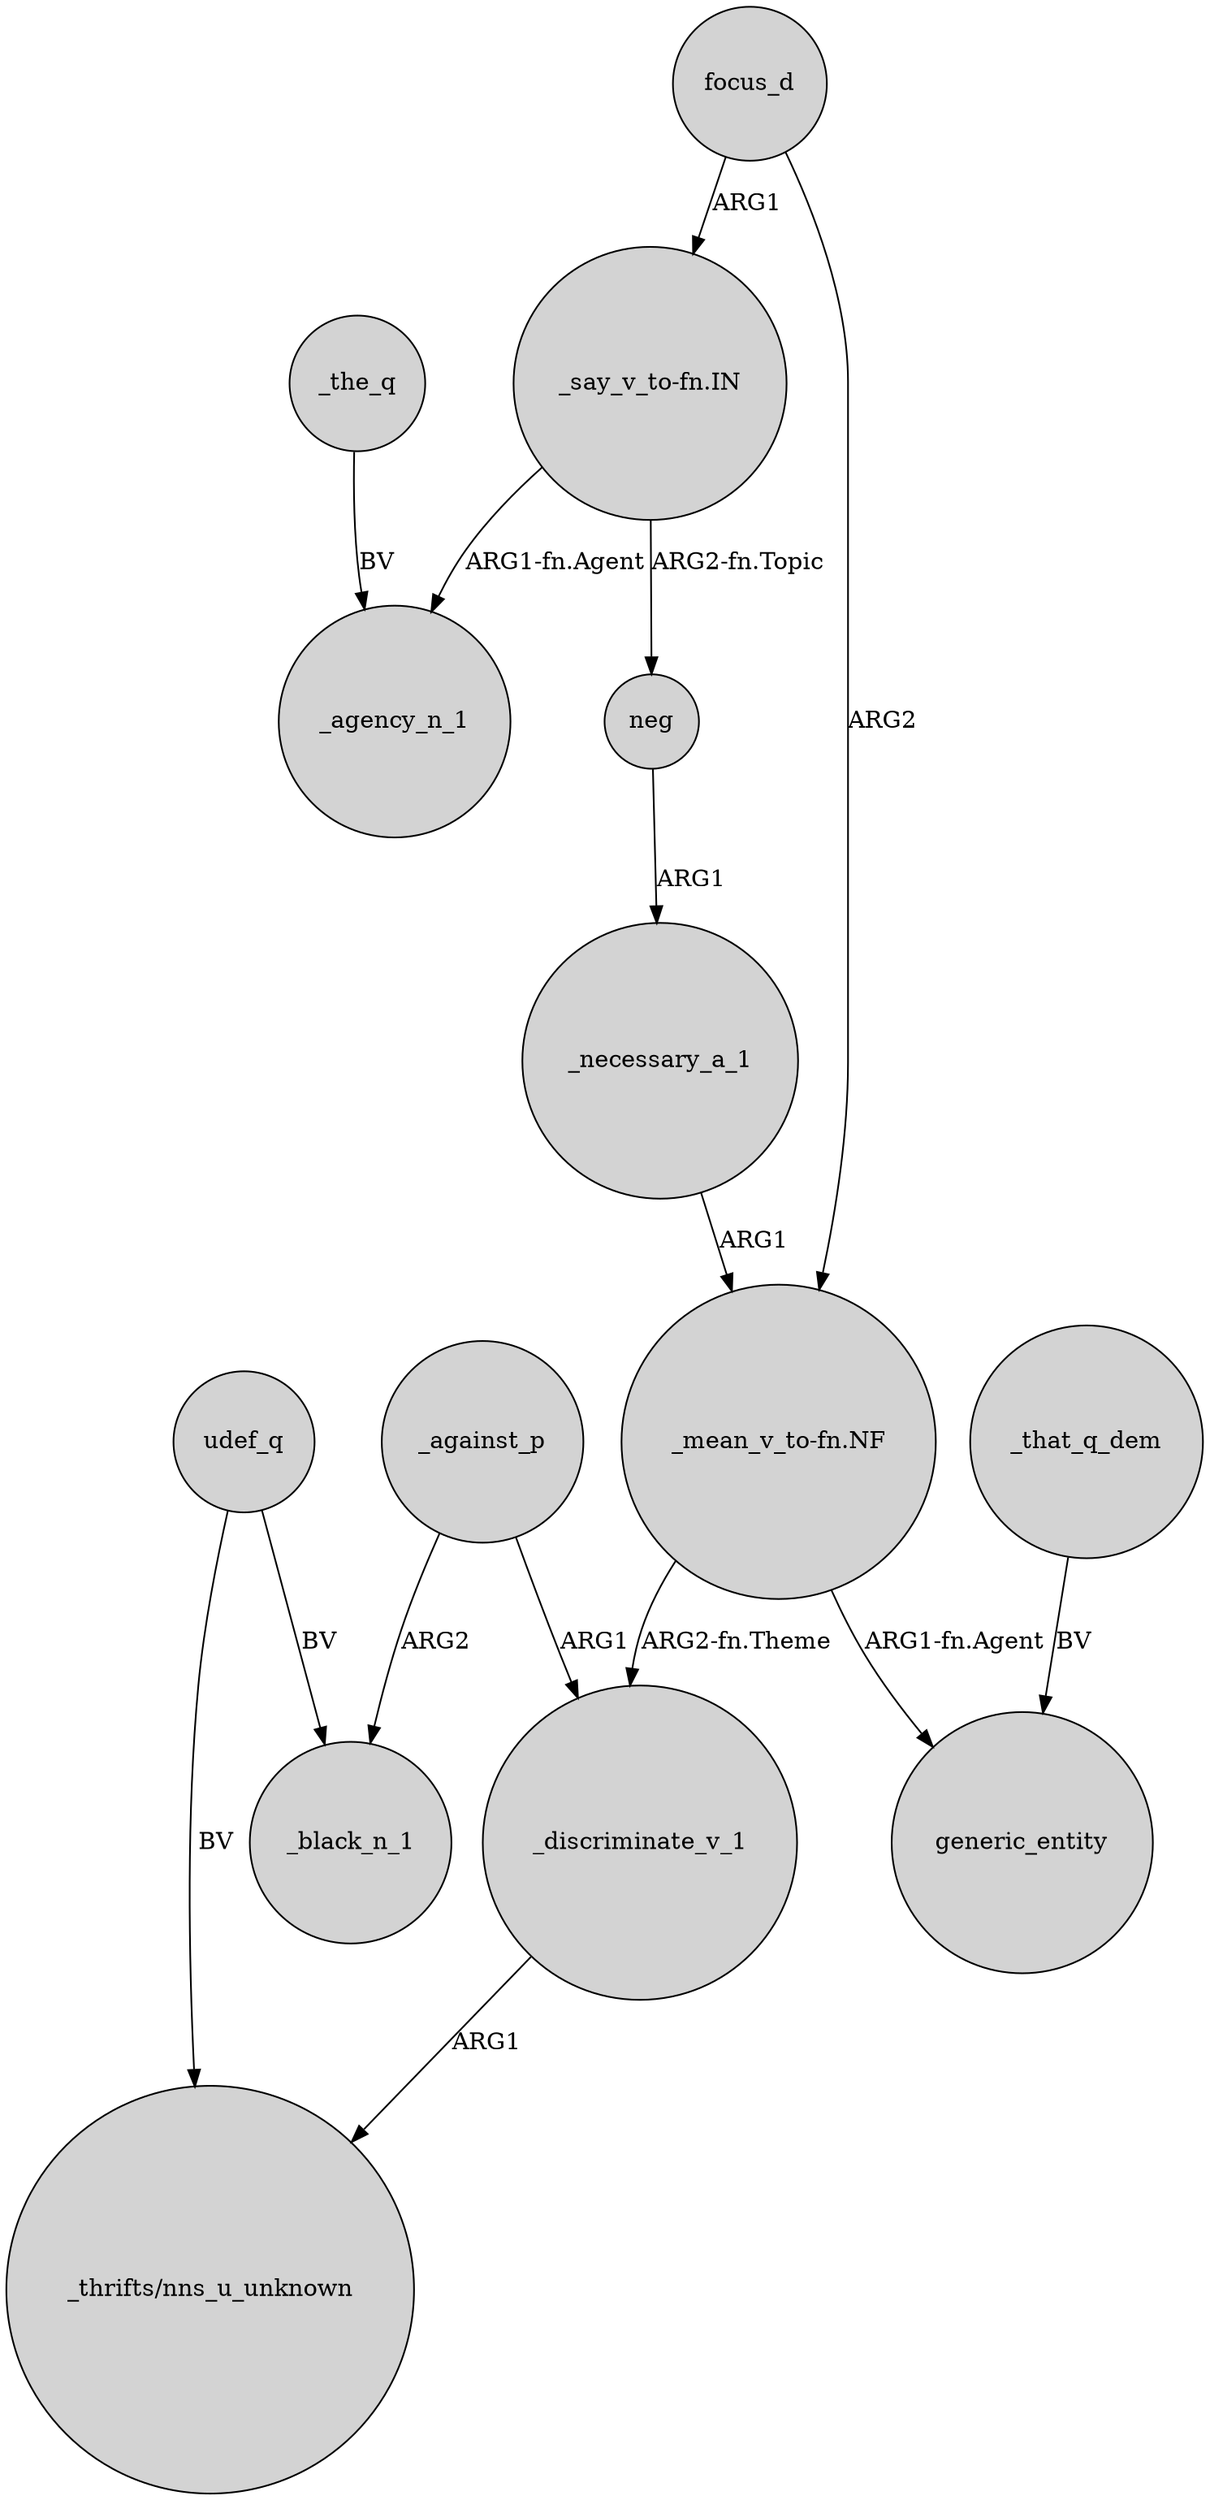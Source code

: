 digraph {
	node [shape=circle style=filled]
	_the_q -> _agency_n_1 [label=BV]
	"_say_v_to-fn.IN" -> neg [label="ARG2-fn.Topic"]
	"_mean_v_to-fn.NF" -> _discriminate_v_1 [label="ARG2-fn.Theme"]
	focus_d -> "_mean_v_to-fn.NF" [label=ARG2]
	"_mean_v_to-fn.NF" -> generic_entity [label="ARG1-fn.Agent"]
	_necessary_a_1 -> "_mean_v_to-fn.NF" [label=ARG1]
	_against_p -> _discriminate_v_1 [label=ARG1]
	udef_q -> _black_n_1 [label=BV]
	neg -> _necessary_a_1 [label=ARG1]
	"_say_v_to-fn.IN" -> _agency_n_1 [label="ARG1-fn.Agent"]
	_that_q_dem -> generic_entity [label=BV]
	udef_q -> "_thrifts/nns_u_unknown" [label=BV]
	_discriminate_v_1 -> "_thrifts/nns_u_unknown" [label=ARG1]
	focus_d -> "_say_v_to-fn.IN" [label=ARG1]
	_against_p -> _black_n_1 [label=ARG2]
}
